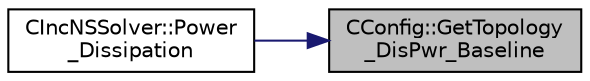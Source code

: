digraph "CConfig::GetTopology_DisPwr_Baseline"
{
 // LATEX_PDF_SIZE
  edge [fontname="Helvetica",fontsize="10",labelfontname="Helvetica",labelfontsize="10"];
  node [fontname="Helvetica",fontsize="10",shape=record];
  rankdir="RL";
  Node1 [label="CConfig::GetTopology\l_DisPwr_Baseline",height=0.2,width=0.4,color="black", fillcolor="grey75", style="filled", fontcolor="black",tooltip="Get the Baseline value of Dissipated Power."];
  Node1 -> Node2 [dir="back",color="midnightblue",fontsize="10",style="solid",fontname="Helvetica"];
  Node2 [label="CIncNSSolver::Power\l_Dissipation",height=0.2,width=0.4,color="black", fillcolor="white", style="filled",URL="$classCIncNSSolver.html#a2a83aa2d6d79d75c63de71c8bc9c1cf3",tooltip="Impose the (received) conjugate heat variables."];
}
